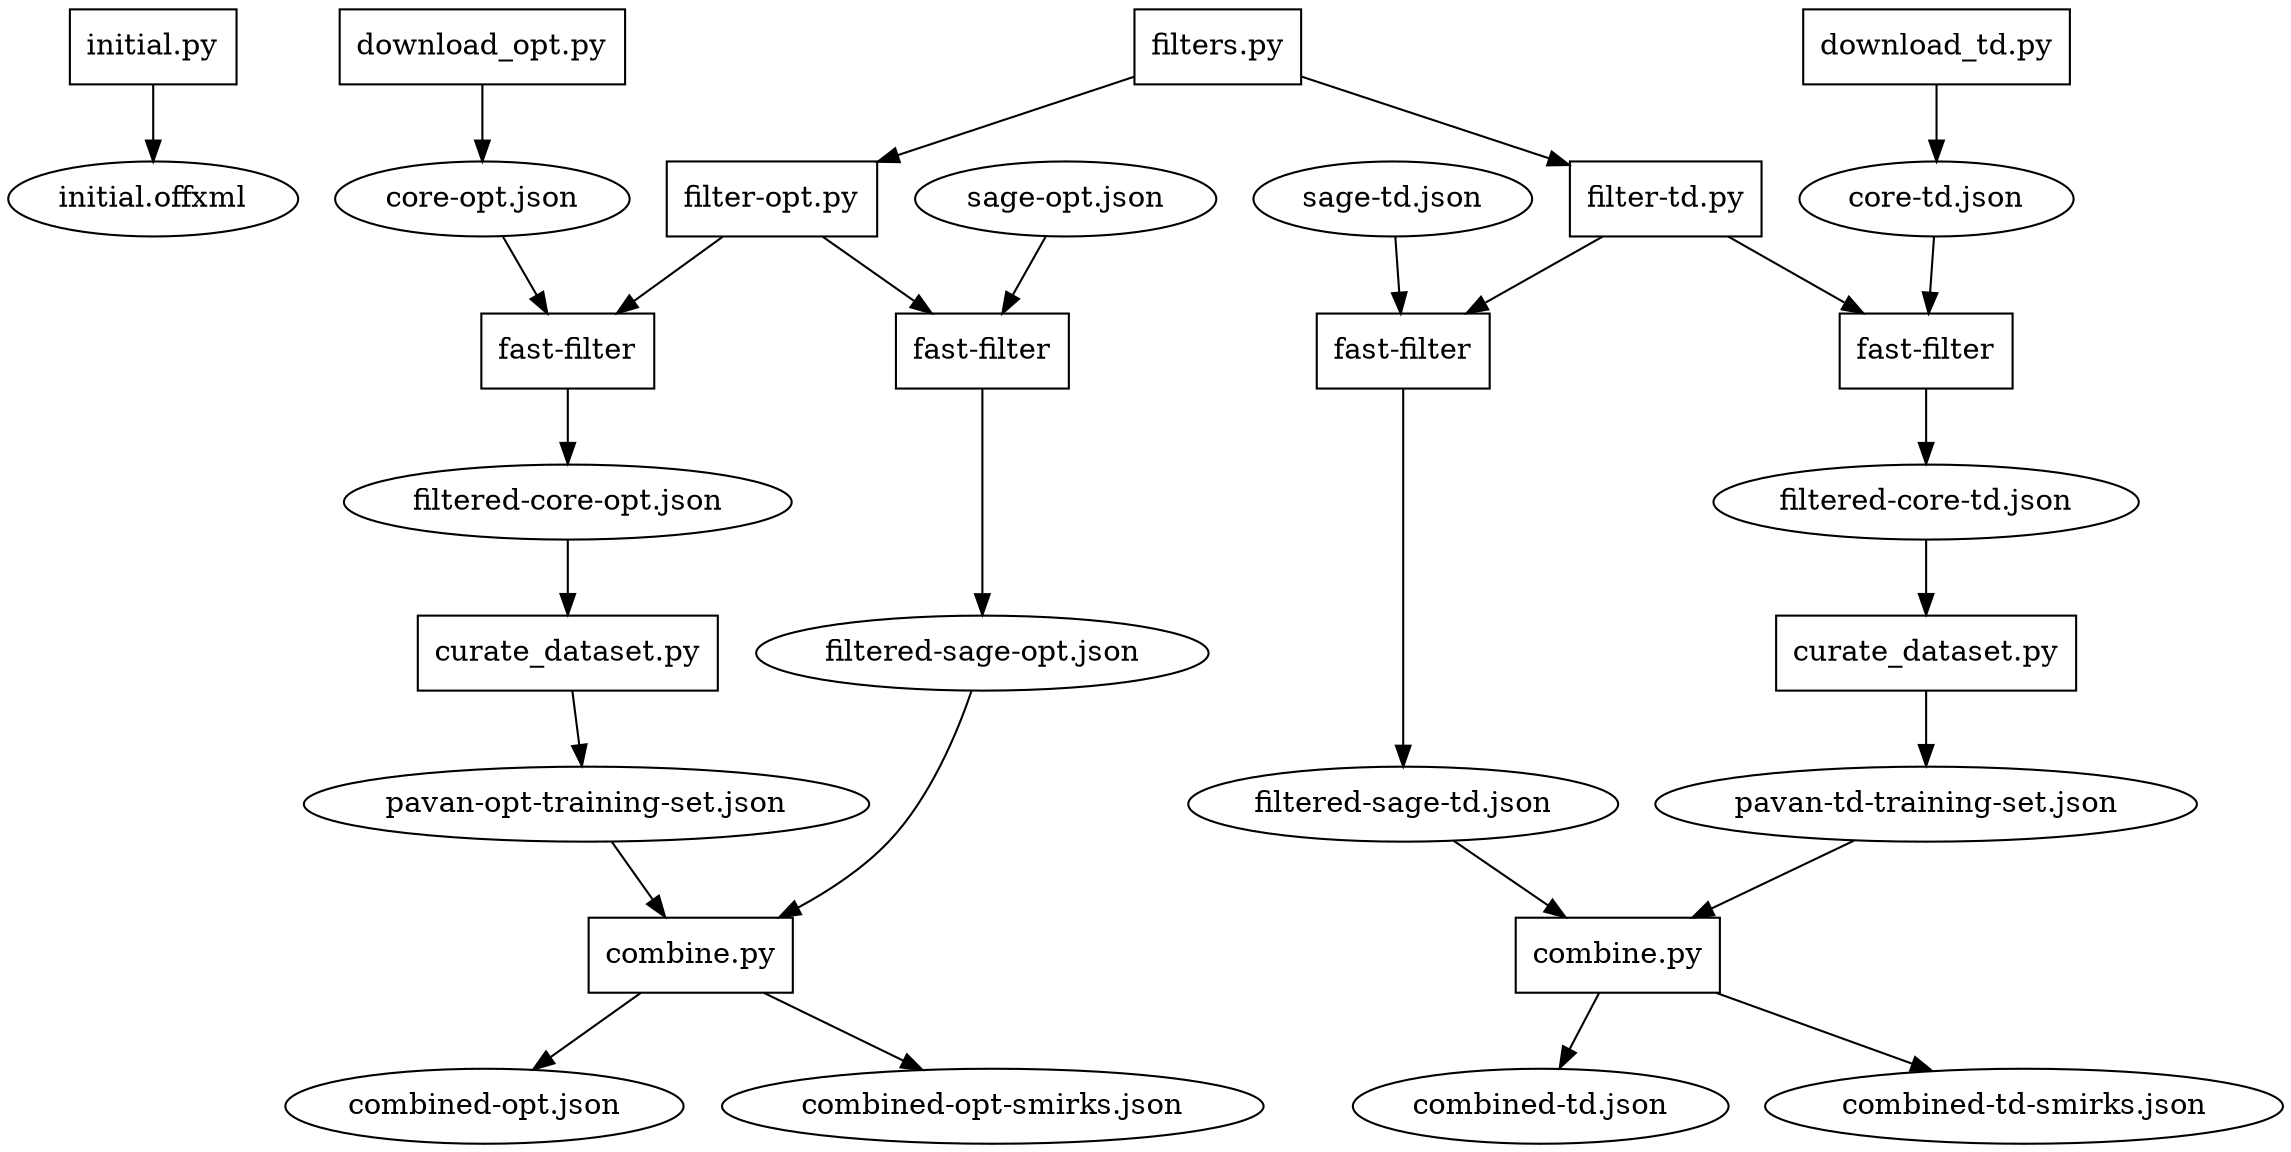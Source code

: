 digraph {
    compound=true

    // programs have diamond nodes
    "initial.py" [shape=record]
    download_opt [label="download_opt.py", shape=record]
    download_td [label="download_td.py", shape=record]
    filters [label="filters.py", shape=record]
    filter_opt [label="filter-opt.py" , shape=record]
    filter_td [label="filter-td.py"  , shape=record]
    ff_opt [label="fast-filter", shape=record]
    ff_td [label="fast-filter", shape=record]
    ff_opt_sage [label="fast-filter", shape=record]
    ff_td_sage [label="fast-filter", shape=record]
    combine_opt [label="combine.py", shape=record]
    combine_td [label="combine.py", shape=record]
    curate_opt [label="curate_dataset.py", shape=record]
    curate_td [label="curate_dataset.py", shape=record]

    "initial.py" -> "initial.offxml"

    filters -> { filter_opt, filter_td }

    download_opt -> "core-opt.json"
    { "core-opt.json", filter_opt } -> ff_opt
    ff_opt -> "filtered-core-opt.json"

    download_td -> "core-td.json"
    { "core-td.json", filter_td } -> ff_td
    ff_td -> "filtered-core-td.json"

    { "sage-opt.json", filter_opt } -> ff_opt_sage
    ff_opt_sage -> "filtered-sage-opt.json"

    { "sage-td.json", filter_td } -> ff_td_sage
    ff_td_sage -> "filtered-sage-td.json"

    // OPT_SET

    { "filtered-core-opt.json" } -> curate_opt -> {
    "pavan-opt-training-set.json" }

    // TD_SET

    { "filtered-core-td.json" } -> curate_td -> { "pavan-td-training-set.json" }

    // COMBINED DEPS

    { "pavan-opt-training-set.json", "filtered-sage-opt.json" } -> combine_opt

    { "pavan-td-training-set.json", "filtered-sage-td.json" } -> combine_td

    combine_opt -> { "combined-opt.json", "combined-opt-smirks.json" }

    combine_td -> { "combined-td.json", "combined-td-smirks.json" }

}

